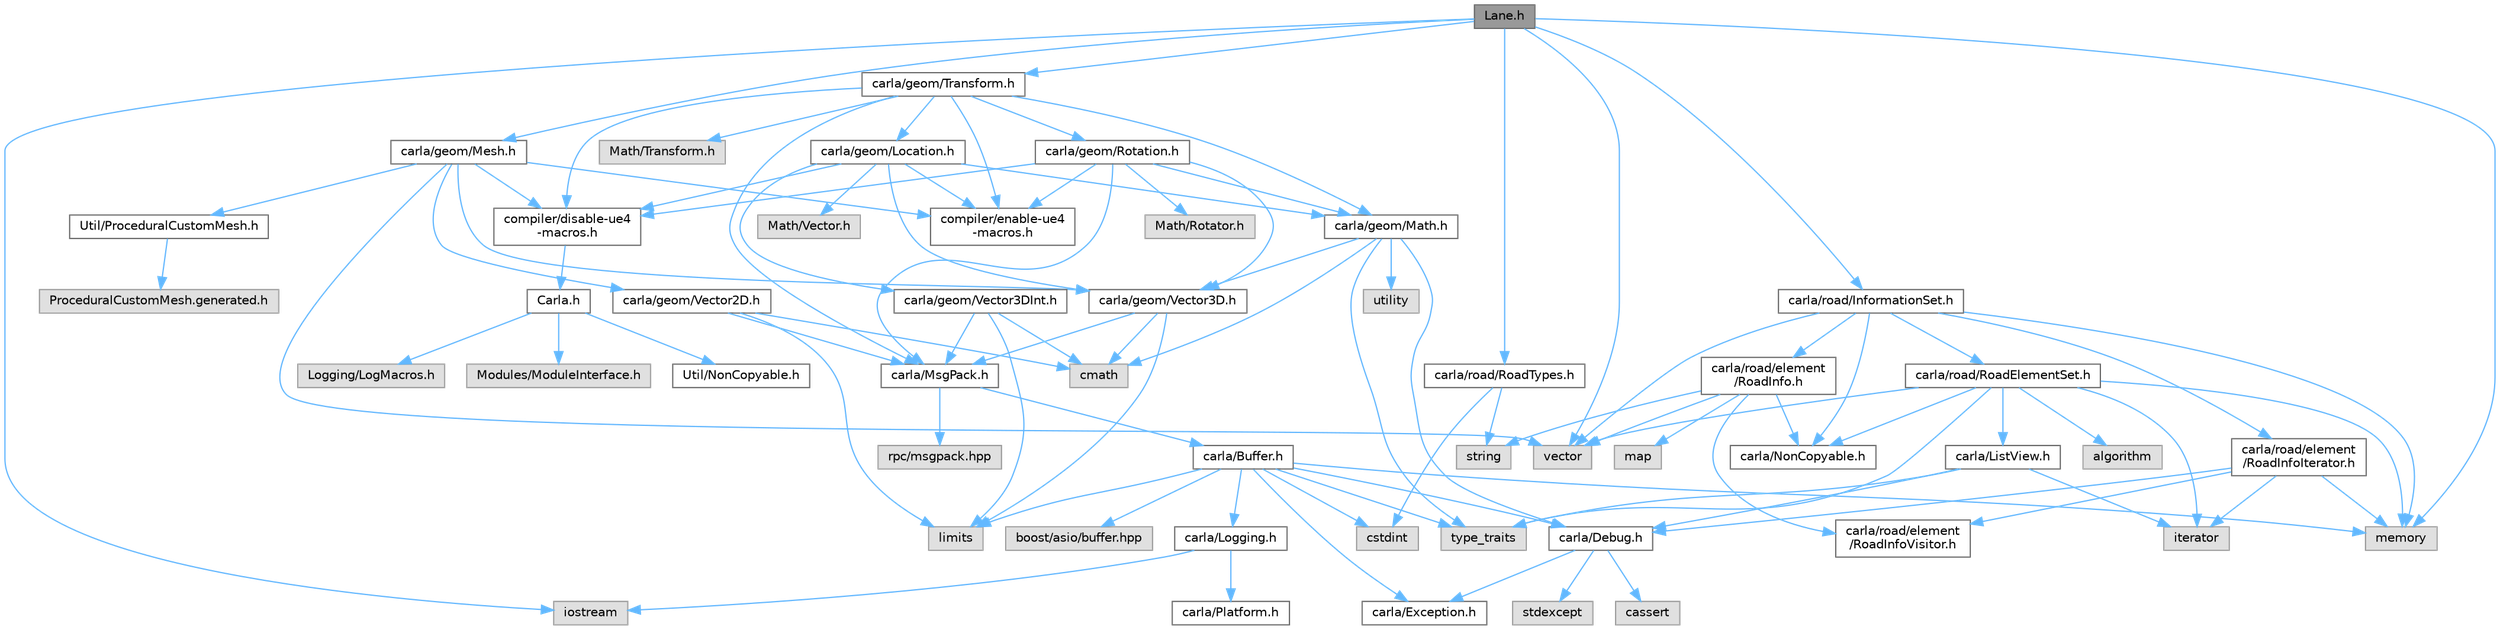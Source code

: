 digraph "Lane.h"
{
 // INTERACTIVE_SVG=YES
 // LATEX_PDF_SIZE
  bgcolor="transparent";
  edge [fontname=Helvetica,fontsize=10,labelfontname=Helvetica,labelfontsize=10];
  node [fontname=Helvetica,fontsize=10,shape=box,height=0.2,width=0.4];
  Node1 [id="Node000001",label="Lane.h",height=0.2,width=0.4,color="gray40", fillcolor="grey60", style="filled", fontcolor="black",tooltip=" "];
  Node1 -> Node2 [id="edge1_Node000001_Node000002",color="steelblue1",style="solid",tooltip=" "];
  Node2 [id="Node000002",label="carla/geom/Mesh.h",height=0.2,width=0.4,color="grey40", fillcolor="white", style="filled",URL="$d9/d31/Mesh_8h.html",tooltip=" "];
  Node2 -> Node3 [id="edge2_Node000002_Node000003",color="steelblue1",style="solid",tooltip=" "];
  Node3 [id="Node000003",label="vector",height=0.2,width=0.4,color="grey60", fillcolor="#E0E0E0", style="filled",tooltip=" "];
  Node2 -> Node4 [id="edge3_Node000002_Node000004",color="steelblue1",style="solid",tooltip=" "];
  Node4 [id="Node000004",label="carla/geom/Vector3D.h",height=0.2,width=0.4,color="grey40", fillcolor="white", style="filled",URL="$de/d70/geom_2Vector3D_8h.html",tooltip=" "];
  Node4 -> Node5 [id="edge4_Node000004_Node000005",color="steelblue1",style="solid",tooltip=" "];
  Node5 [id="Node000005",label="carla/MsgPack.h",height=0.2,width=0.4,color="grey40", fillcolor="white", style="filled",URL="$d9/d6f/MsgPack_8h.html",tooltip=" "];
  Node5 -> Node6 [id="edge5_Node000005_Node000006",color="steelblue1",style="solid",tooltip=" "];
  Node6 [id="Node000006",label="carla/Buffer.h",height=0.2,width=0.4,color="grey40", fillcolor="white", style="filled",URL="$d2/dda/carla_2Buffer_8h.html",tooltip=" "];
  Node6 -> Node7 [id="edge6_Node000006_Node000007",color="steelblue1",style="solid",tooltip=" "];
  Node7 [id="Node000007",label="carla/Debug.h",height=0.2,width=0.4,color="grey40", fillcolor="white", style="filled",URL="$d4/deb/Debug_8h.html",tooltip=" "];
  Node7 -> Node8 [id="edge7_Node000007_Node000008",color="steelblue1",style="solid",tooltip=" "];
  Node8 [id="Node000008",label="carla/Exception.h",height=0.2,width=0.4,color="grey40", fillcolor="white", style="filled",URL="$d8/d8a/Exception_8h.html",tooltip=" "];
  Node7 -> Node9 [id="edge8_Node000007_Node000009",color="steelblue1",style="solid",tooltip=" "];
  Node9 [id="Node000009",label="stdexcept",height=0.2,width=0.4,color="grey60", fillcolor="#E0E0E0", style="filled",tooltip=" "];
  Node7 -> Node10 [id="edge9_Node000007_Node000010",color="steelblue1",style="solid",tooltip=" "];
  Node10 [id="Node000010",label="cassert",height=0.2,width=0.4,color="grey60", fillcolor="#E0E0E0", style="filled",tooltip=" "];
  Node6 -> Node8 [id="edge10_Node000006_Node000008",color="steelblue1",style="solid",tooltip=" "];
  Node6 -> Node11 [id="edge11_Node000006_Node000011",color="steelblue1",style="solid",tooltip=" "];
  Node11 [id="Node000011",label="carla/Logging.h",height=0.2,width=0.4,color="grey40", fillcolor="white", style="filled",URL="$de/d87/Logging_8h.html",tooltip=" "];
  Node11 -> Node12 [id="edge12_Node000011_Node000012",color="steelblue1",style="solid",tooltip=" "];
  Node12 [id="Node000012",label="carla/Platform.h",height=0.2,width=0.4,color="grey40", fillcolor="white", style="filled",URL="$d9/dd0/Platform_8h.html",tooltip=" "];
  Node11 -> Node13 [id="edge13_Node000011_Node000013",color="steelblue1",style="solid",tooltip=" "];
  Node13 [id="Node000013",label="iostream",height=0.2,width=0.4,color="grey60", fillcolor="#E0E0E0", style="filled",tooltip=" "];
  Node6 -> Node14 [id="edge14_Node000006_Node000014",color="steelblue1",style="solid",tooltip=" "];
  Node14 [id="Node000014",label="boost/asio/buffer.hpp",height=0.2,width=0.4,color="grey60", fillcolor="#E0E0E0", style="filled",tooltip=" "];
  Node6 -> Node15 [id="edge15_Node000006_Node000015",color="steelblue1",style="solid",tooltip=" "];
  Node15 [id="Node000015",label="cstdint",height=0.2,width=0.4,color="grey60", fillcolor="#E0E0E0", style="filled",tooltip=" "];
  Node6 -> Node16 [id="edge16_Node000006_Node000016",color="steelblue1",style="solid",tooltip=" "];
  Node16 [id="Node000016",label="limits",height=0.2,width=0.4,color="grey60", fillcolor="#E0E0E0", style="filled",tooltip=" "];
  Node6 -> Node17 [id="edge17_Node000006_Node000017",color="steelblue1",style="solid",tooltip=" "];
  Node17 [id="Node000017",label="memory",height=0.2,width=0.4,color="grey60", fillcolor="#E0E0E0", style="filled",tooltip=" "];
  Node6 -> Node18 [id="edge18_Node000006_Node000018",color="steelblue1",style="solid",tooltip=" "];
  Node18 [id="Node000018",label="type_traits",height=0.2,width=0.4,color="grey60", fillcolor="#E0E0E0", style="filled",tooltip=" "];
  Node5 -> Node19 [id="edge19_Node000005_Node000019",color="steelblue1",style="solid",tooltip=" "];
  Node19 [id="Node000019",label="rpc/msgpack.hpp",height=0.2,width=0.4,color="grey60", fillcolor="#E0E0E0", style="filled",tooltip=" "];
  Node4 -> Node20 [id="edge20_Node000004_Node000020",color="steelblue1",style="solid",tooltip=" "];
  Node20 [id="Node000020",label="cmath",height=0.2,width=0.4,color="grey60", fillcolor="#E0E0E0", style="filled",tooltip=" "];
  Node4 -> Node16 [id="edge21_Node000004_Node000016",color="steelblue1",style="solid",tooltip=" "];
  Node2 -> Node21 [id="edge22_Node000002_Node000021",color="steelblue1",style="solid",tooltip=" "];
  Node21 [id="Node000021",label="carla/geom/Vector2D.h",height=0.2,width=0.4,color="grey40", fillcolor="white", style="filled",URL="$d7/d26/geom_2Vector2D_8h.html",tooltip=" "];
  Node21 -> Node5 [id="edge23_Node000021_Node000005",color="steelblue1",style="solid",tooltip=" "];
  Node21 -> Node20 [id="edge24_Node000021_Node000020",color="steelblue1",style="solid",tooltip=" "];
  Node21 -> Node16 [id="edge25_Node000021_Node000016",color="steelblue1",style="solid",tooltip=" "];
  Node2 -> Node22 [id="edge26_Node000002_Node000022",color="steelblue1",style="solid",tooltip=" "];
  Node22 [id="Node000022",label="compiler/enable-ue4\l-macros.h",height=0.2,width=0.4,color="grey40", fillcolor="white", style="filled",URL="$d9/da2/enable-ue4-macros_8h.html",tooltip=" "];
  Node2 -> Node23 [id="edge27_Node000002_Node000023",color="steelblue1",style="solid",tooltip=" "];
  Node23 [id="Node000023",label="Util/ProceduralCustomMesh.h",height=0.2,width=0.4,color="grey40", fillcolor="white", style="filled",URL="$d5/d30/ProceduralCustomMesh_8h.html",tooltip=" "];
  Node23 -> Node24 [id="edge28_Node000023_Node000024",color="steelblue1",style="solid",tooltip=" "];
  Node24 [id="Node000024",label="ProceduralCustomMesh.generated.h",height=0.2,width=0.4,color="grey60", fillcolor="#E0E0E0", style="filled",tooltip=" "];
  Node2 -> Node25 [id="edge29_Node000002_Node000025",color="steelblue1",style="solid",tooltip=" "];
  Node25 [id="Node000025",label="compiler/disable-ue4\l-macros.h",height=0.2,width=0.4,color="grey40", fillcolor="white", style="filled",URL="$d2/d02/disable-ue4-macros_8h.html",tooltip=" "];
  Node25 -> Node26 [id="edge30_Node000025_Node000026",color="steelblue1",style="solid",tooltip=" "];
  Node26 [id="Node000026",label="Carla.h",height=0.2,width=0.4,color="grey40", fillcolor="white", style="filled",URL="$d7/d7d/Carla_8h.html",tooltip=" "];
  Node26 -> Node27 [id="edge31_Node000026_Node000027",color="steelblue1",style="solid",tooltip=" "];
  Node27 [id="Node000027",label="Util/NonCopyable.h",height=0.2,width=0.4,color="grey40", fillcolor="white", style="filled",URL="$d4/d57/Unreal_2CarlaUE4_2Plugins_2Carla_2Source_2Carla_2Util_2NonCopyable_8h.html",tooltip=" "];
  Node26 -> Node28 [id="edge32_Node000026_Node000028",color="steelblue1",style="solid",tooltip=" "];
  Node28 [id="Node000028",label="Logging/LogMacros.h",height=0.2,width=0.4,color="grey60", fillcolor="#E0E0E0", style="filled",tooltip=" "];
  Node26 -> Node29 [id="edge33_Node000026_Node000029",color="steelblue1",style="solid",tooltip=" "];
  Node29 [id="Node000029",label="Modules/ModuleInterface.h",height=0.2,width=0.4,color="grey60", fillcolor="#E0E0E0", style="filled",tooltip=" "];
  Node1 -> Node30 [id="edge34_Node000001_Node000030",color="steelblue1",style="solid",tooltip=" "];
  Node30 [id="Node000030",label="carla/geom/Transform.h",height=0.2,width=0.4,color="grey40", fillcolor="white", style="filled",URL="$de/d17/geom_2Transform_8h.html",tooltip=" "];
  Node30 -> Node5 [id="edge35_Node000030_Node000005",color="steelblue1",style="solid",tooltip=" "];
  Node30 -> Node31 [id="edge36_Node000030_Node000031",color="steelblue1",style="solid",tooltip=" "];
  Node31 [id="Node000031",label="carla/geom/Location.h",height=0.2,width=0.4,color="grey40", fillcolor="white", style="filled",URL="$d9/d8b/geom_2Location_8h.html",tooltip=" "];
  Node31 -> Node4 [id="edge37_Node000031_Node000004",color="steelblue1",style="solid",tooltip=" "];
  Node31 -> Node32 [id="edge38_Node000031_Node000032",color="steelblue1",style="solid",tooltip=" "];
  Node32 [id="Node000032",label="carla/geom/Vector3DInt.h",height=0.2,width=0.4,color="grey40", fillcolor="white", style="filled",URL="$d1/da4/Vector3DInt_8h.html",tooltip=" "];
  Node32 -> Node5 [id="edge39_Node000032_Node000005",color="steelblue1",style="solid",tooltip=" "];
  Node32 -> Node20 [id="edge40_Node000032_Node000020",color="steelblue1",style="solid",tooltip=" "];
  Node32 -> Node16 [id="edge41_Node000032_Node000016",color="steelblue1",style="solid",tooltip=" "];
  Node31 -> Node33 [id="edge42_Node000031_Node000033",color="steelblue1",style="solid",tooltip=" "];
  Node33 [id="Node000033",label="carla/geom/Math.h",height=0.2,width=0.4,color="grey40", fillcolor="white", style="filled",URL="$db/d8a/Math_8h.html",tooltip=" "];
  Node33 -> Node7 [id="edge43_Node000033_Node000007",color="steelblue1",style="solid",tooltip=" "];
  Node33 -> Node4 [id="edge44_Node000033_Node000004",color="steelblue1",style="solid",tooltip=" "];
  Node33 -> Node20 [id="edge45_Node000033_Node000020",color="steelblue1",style="solid",tooltip=" "];
  Node33 -> Node18 [id="edge46_Node000033_Node000018",color="steelblue1",style="solid",tooltip=" "];
  Node33 -> Node34 [id="edge47_Node000033_Node000034",color="steelblue1",style="solid",tooltip=" "];
  Node34 [id="Node000034",label="utility",height=0.2,width=0.4,color="grey60", fillcolor="#E0E0E0", style="filled",tooltip=" "];
  Node31 -> Node22 [id="edge48_Node000031_Node000022",color="steelblue1",style="solid",tooltip=" "];
  Node31 -> Node35 [id="edge49_Node000031_Node000035",color="steelblue1",style="solid",tooltip=" "];
  Node35 [id="Node000035",label="Math/Vector.h",height=0.2,width=0.4,color="grey60", fillcolor="#E0E0E0", style="filled",tooltip=" "];
  Node31 -> Node25 [id="edge50_Node000031_Node000025",color="steelblue1",style="solid",tooltip=" "];
  Node30 -> Node33 [id="edge51_Node000030_Node000033",color="steelblue1",style="solid",tooltip=" "];
  Node30 -> Node36 [id="edge52_Node000030_Node000036",color="steelblue1",style="solid",tooltip=" "];
  Node36 [id="Node000036",label="carla/geom/Rotation.h",height=0.2,width=0.4,color="grey40", fillcolor="white", style="filled",URL="$d0/d8f/Rotation_8h.html",tooltip=" "];
  Node36 -> Node5 [id="edge53_Node000036_Node000005",color="steelblue1",style="solid",tooltip=" "];
  Node36 -> Node33 [id="edge54_Node000036_Node000033",color="steelblue1",style="solid",tooltip=" "];
  Node36 -> Node4 [id="edge55_Node000036_Node000004",color="steelblue1",style="solid",tooltip=" "];
  Node36 -> Node22 [id="edge56_Node000036_Node000022",color="steelblue1",style="solid",tooltip=" "];
  Node36 -> Node37 [id="edge57_Node000036_Node000037",color="steelblue1",style="solid",tooltip=" "];
  Node37 [id="Node000037",label="Math/Rotator.h",height=0.2,width=0.4,color="grey60", fillcolor="#E0E0E0", style="filled",tooltip=" "];
  Node36 -> Node25 [id="edge58_Node000036_Node000025",color="steelblue1",style="solid",tooltip=" "];
  Node30 -> Node22 [id="edge59_Node000030_Node000022",color="steelblue1",style="solid",tooltip=" "];
  Node30 -> Node38 [id="edge60_Node000030_Node000038",color="steelblue1",style="solid",tooltip=" "];
  Node38 [id="Node000038",label="Math/Transform.h",height=0.2,width=0.4,color="grey60", fillcolor="#E0E0E0", style="filled",tooltip=" "];
  Node30 -> Node25 [id="edge61_Node000030_Node000025",color="steelblue1",style="solid",tooltip=" "];
  Node1 -> Node39 [id="edge62_Node000001_Node000039",color="steelblue1",style="solid",tooltip=" "];
  Node39 [id="Node000039",label="carla/road/InformationSet.h",height=0.2,width=0.4,color="grey40", fillcolor="white", style="filled",URL="$d2/d56/InformationSet_8h.html",tooltip=" "];
  Node39 -> Node40 [id="edge63_Node000039_Node000040",color="steelblue1",style="solid",tooltip=" "];
  Node40 [id="Node000040",label="carla/NonCopyable.h",height=0.2,width=0.4,color="grey40", fillcolor="white", style="filled",URL="$d4/dd8/LibCarla_2source_2carla_2NonCopyable_8h.html",tooltip=" "];
  Node39 -> Node41 [id="edge64_Node000039_Node000041",color="steelblue1",style="solid",tooltip=" "];
  Node41 [id="Node000041",label="carla/road/RoadElementSet.h",height=0.2,width=0.4,color="grey40", fillcolor="white", style="filled",URL="$d3/d81/RoadElementSet_8h.html",tooltip=" "];
  Node41 -> Node42 [id="edge65_Node000041_Node000042",color="steelblue1",style="solid",tooltip=" "];
  Node42 [id="Node000042",label="carla/ListView.h",height=0.2,width=0.4,color="grey40", fillcolor="white", style="filled",URL="$d4/d50/LibCarla_2source_2carla_2ListView_8h.html",tooltip=" "];
  Node42 -> Node7 [id="edge66_Node000042_Node000007",color="steelblue1",style="solid",tooltip=" "];
  Node42 -> Node18 [id="edge67_Node000042_Node000018",color="steelblue1",style="solid",tooltip=" "];
  Node42 -> Node43 [id="edge68_Node000042_Node000043",color="steelblue1",style="solid",tooltip=" "];
  Node43 [id="Node000043",label="iterator",height=0.2,width=0.4,color="grey60", fillcolor="#E0E0E0", style="filled",tooltip=" "];
  Node41 -> Node40 [id="edge69_Node000041_Node000040",color="steelblue1",style="solid",tooltip=" "];
  Node41 -> Node43 [id="edge70_Node000041_Node000043",color="steelblue1",style="solid",tooltip=" "];
  Node41 -> Node17 [id="edge71_Node000041_Node000017",color="steelblue1",style="solid",tooltip=" "];
  Node41 -> Node3 [id="edge72_Node000041_Node000003",color="steelblue1",style="solid",tooltip=" "];
  Node41 -> Node44 [id="edge73_Node000041_Node000044",color="steelblue1",style="solid",tooltip=" "];
  Node44 [id="Node000044",label="algorithm",height=0.2,width=0.4,color="grey60", fillcolor="#E0E0E0", style="filled",tooltip=" "];
  Node41 -> Node18 [id="edge74_Node000041_Node000018",color="steelblue1",style="solid",tooltip=" "];
  Node39 -> Node45 [id="edge75_Node000039_Node000045",color="steelblue1",style="solid",tooltip=" "];
  Node45 [id="Node000045",label="carla/road/element\l/RoadInfo.h",height=0.2,width=0.4,color="grey40", fillcolor="white", style="filled",URL="$de/d3a/RoadInfo_8h.html",tooltip=" "];
  Node45 -> Node46 [id="edge76_Node000045_Node000046",color="steelblue1",style="solid",tooltip=" "];
  Node46 [id="Node000046",label="carla/road/element\l/RoadInfoVisitor.h",height=0.2,width=0.4,color="grey40", fillcolor="white", style="filled",URL="$d6/d67/RoadInfoVisitor_8h.html",tooltip=" "];
  Node45 -> Node40 [id="edge77_Node000045_Node000040",color="steelblue1",style="solid",tooltip=" "];
  Node45 -> Node47 [id="edge78_Node000045_Node000047",color="steelblue1",style="solid",tooltip=" "];
  Node47 [id="Node000047",label="map",height=0.2,width=0.4,color="grey60", fillcolor="#E0E0E0", style="filled",tooltip=" "];
  Node45 -> Node48 [id="edge79_Node000045_Node000048",color="steelblue1",style="solid",tooltip=" "];
  Node48 [id="Node000048",label="string",height=0.2,width=0.4,color="grey60", fillcolor="#E0E0E0", style="filled",tooltip=" "];
  Node45 -> Node3 [id="edge80_Node000045_Node000003",color="steelblue1",style="solid",tooltip=" "];
  Node39 -> Node49 [id="edge81_Node000039_Node000049",color="steelblue1",style="solid",tooltip=" "];
  Node49 [id="Node000049",label="carla/road/element\l/RoadInfoIterator.h",height=0.2,width=0.4,color="grey40", fillcolor="white", style="filled",URL="$df/d24/RoadInfoIterator_8h.html",tooltip=" "];
  Node49 -> Node7 [id="edge82_Node000049_Node000007",color="steelblue1",style="solid",tooltip=" "];
  Node49 -> Node46 [id="edge83_Node000049_Node000046",color="steelblue1",style="solid",tooltip=" "];
  Node49 -> Node43 [id="edge84_Node000049_Node000043",color="steelblue1",style="solid",tooltip=" "];
  Node49 -> Node17 [id="edge85_Node000049_Node000017",color="steelblue1",style="solid",tooltip=" "];
  Node39 -> Node3 [id="edge86_Node000039_Node000003",color="steelblue1",style="solid",tooltip=" "];
  Node39 -> Node17 [id="edge87_Node000039_Node000017",color="steelblue1",style="solid",tooltip=" "];
  Node1 -> Node50 [id="edge88_Node000001_Node000050",color="steelblue1",style="solid",tooltip=" "];
  Node50 [id="Node000050",label="carla/road/RoadTypes.h",height=0.2,width=0.4,color="grey40", fillcolor="white", style="filled",URL="$d6/dbb/RoadTypes_8h.html",tooltip=" "];
  Node50 -> Node15 [id="edge89_Node000050_Node000015",color="steelblue1",style="solid",tooltip=" "];
  Node50 -> Node48 [id="edge90_Node000050_Node000048",color="steelblue1",style="solid",tooltip=" "];
  Node1 -> Node3 [id="edge91_Node000001_Node000003",color="steelblue1",style="solid",tooltip=" "];
  Node1 -> Node13 [id="edge92_Node000001_Node000013",color="steelblue1",style="solid",tooltip=" "];
  Node1 -> Node17 [id="edge93_Node000001_Node000017",color="steelblue1",style="solid",tooltip=" "];
}
